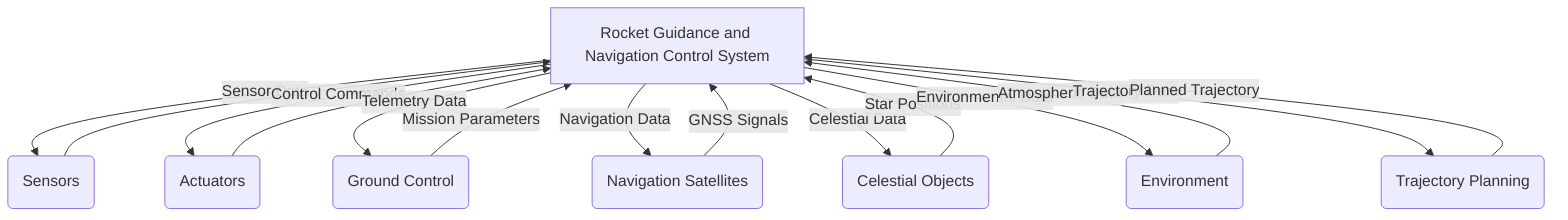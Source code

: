 graph TD
    A[Rocket Guidance and Navigation Control System] -->|Sensor Data| B(Sensors);
    B --> A;
    A -->|Control Commands| C(Actuators);
    C --> A;
    A -->|Telemetry Data| D(Ground Control);
    D -->|Mission Parameters| A;
    A -->|Navigation Data| E(Navigation Satellites);
    E -->|GNSS Signals| A;
    A -->|Celestial Data| F(Celestial Objects);
    F -->|Star Positions| A;
    A -->|Environmental Data| G(Environment);
    G -->|Atmospheric Data| A;
    A -->|Trajectory Data| H(Trajectory Planning);
    H -->|Planned Trajectory| A;